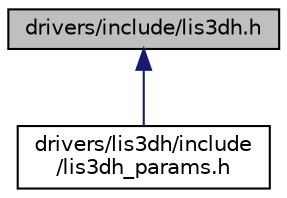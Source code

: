 digraph "drivers/include/lis3dh.h"
{
 // LATEX_PDF_SIZE
  edge [fontname="Helvetica",fontsize="10",labelfontname="Helvetica",labelfontsize="10"];
  node [fontname="Helvetica",fontsize="10",shape=record];
  Node1 [label="drivers/include/lis3dh.h",height=0.2,width=0.4,color="black", fillcolor="grey75", style="filled", fontcolor="black",tooltip="Device driver interface for the LIS3DH accelerometer."];
  Node1 -> Node2 [dir="back",color="midnightblue",fontsize="10",style="solid",fontname="Helvetica"];
  Node2 [label="drivers/lis3dh/include\l/lis3dh_params.h",height=0.2,width=0.4,color="black", fillcolor="white", style="filled",URL="$lis3dh__params_8h.html",tooltip="Default configuration for LIS3DH devices."];
}

